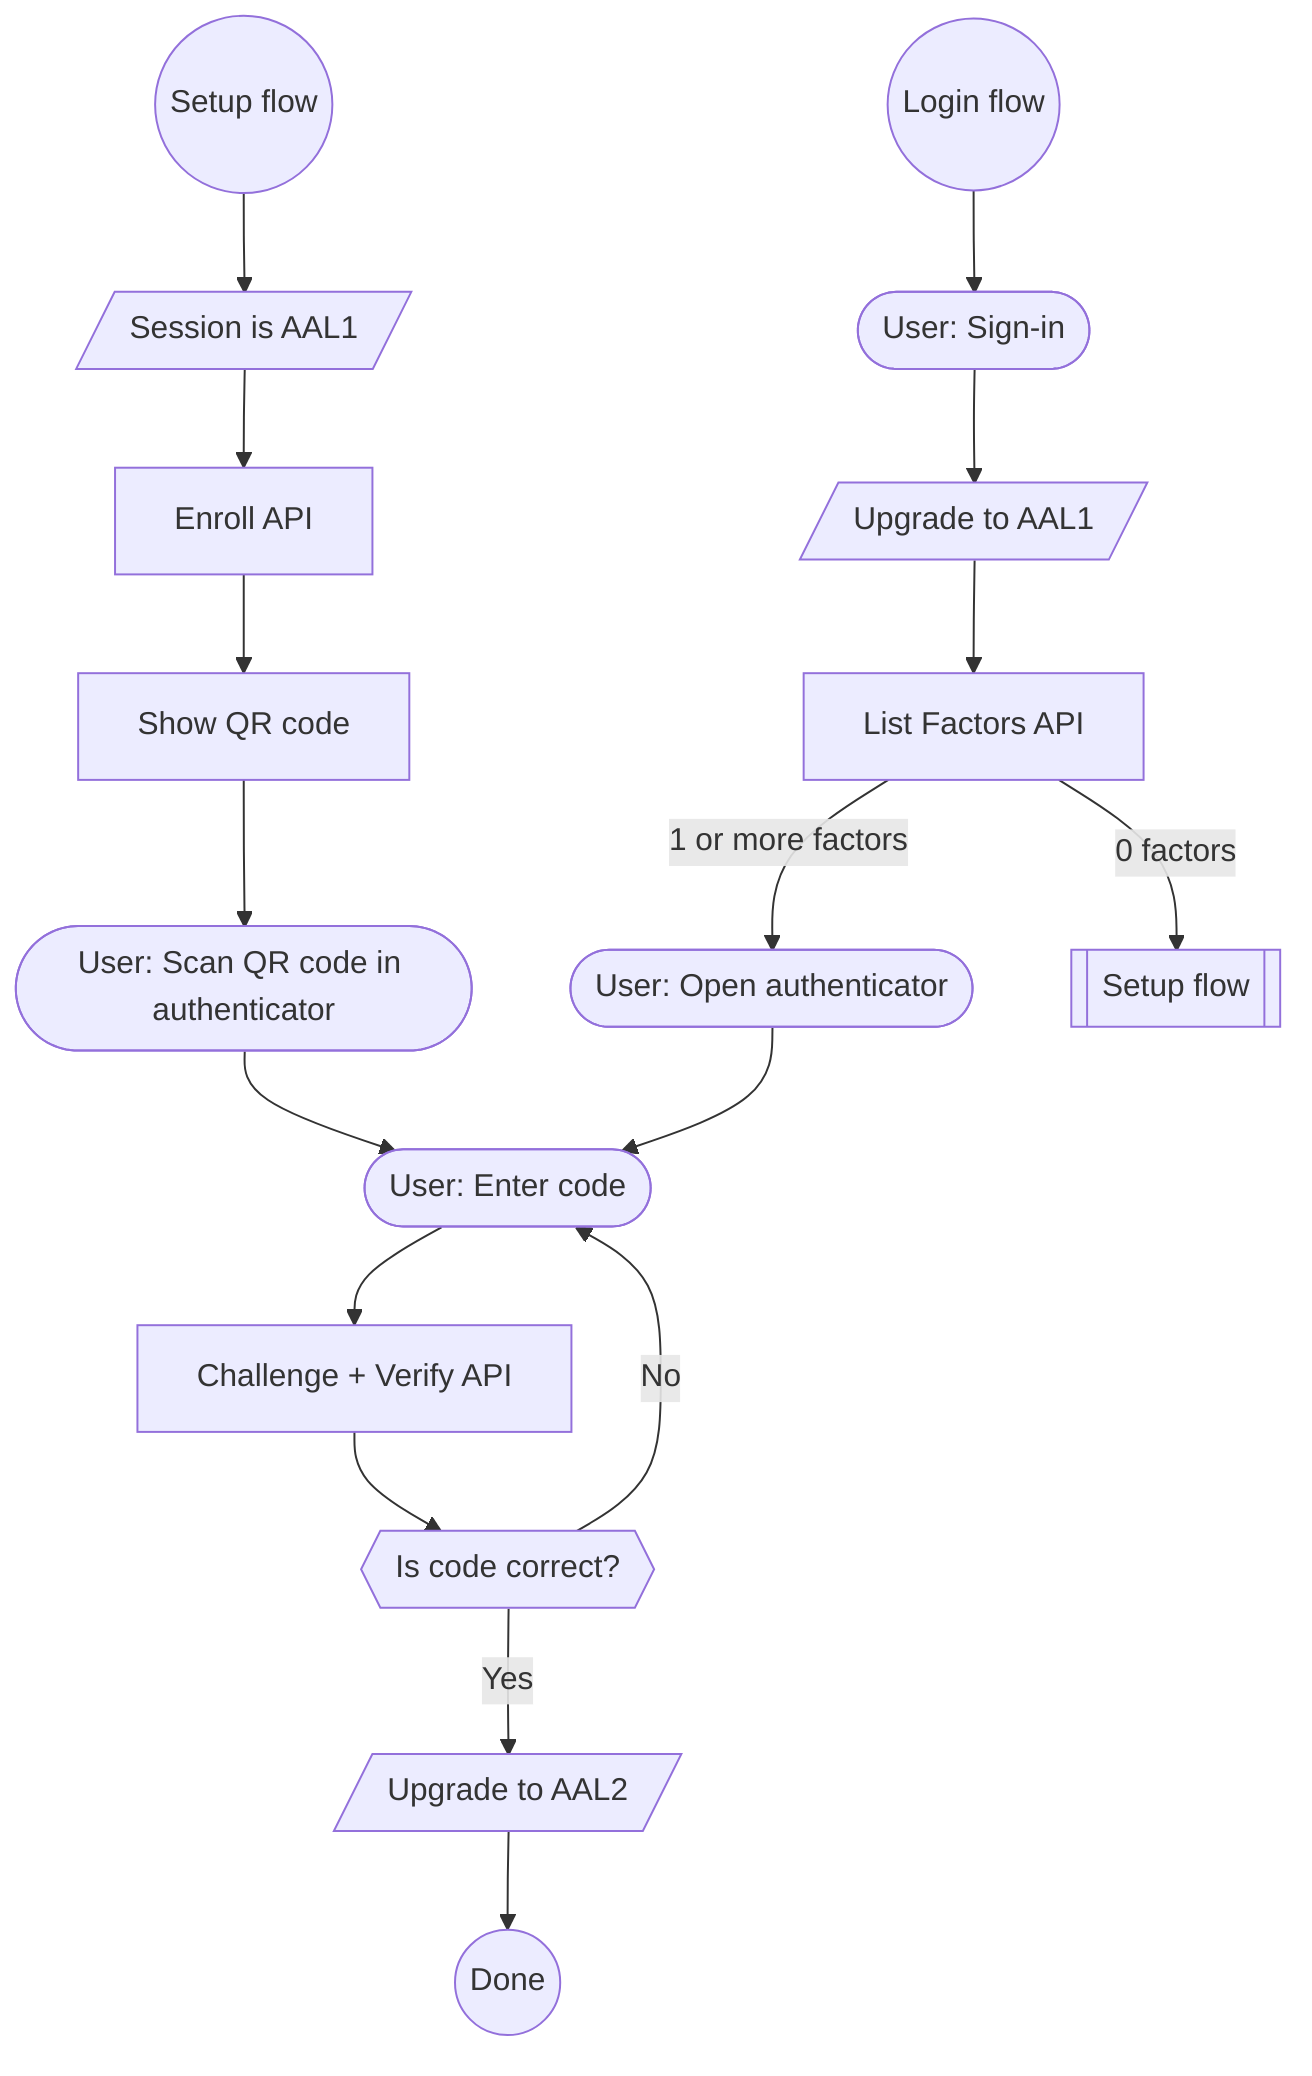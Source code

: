 graph TD;
  InitS((Setup flow)) --> SAAL1[/Session is AAL1/] --> Enroll[Enroll API] --> ShowQR[Show QR code] --> Scan([User: Scan QR code in authenticator]) --> Enter([User: Enter code]) --> Verify[Challenge + Verify API] --> Check{{Is code correct?}}
  Check -->|Yes| AAL2[/Upgrade to AAL2/] --> Done((Done))
  Check -->|No| Enter
  InitA((Login flow)) --> SignIn([User: Sign-in]) --> AAL1[/Upgrade to AAL1/] --> ListFactors[List Factors API]
  ListFactors -->|1 or more factors| OpenAuth([User: Open authenticator]) --> Enter
  ListFactors -->|0 factors| Setup[[Setup flow]]